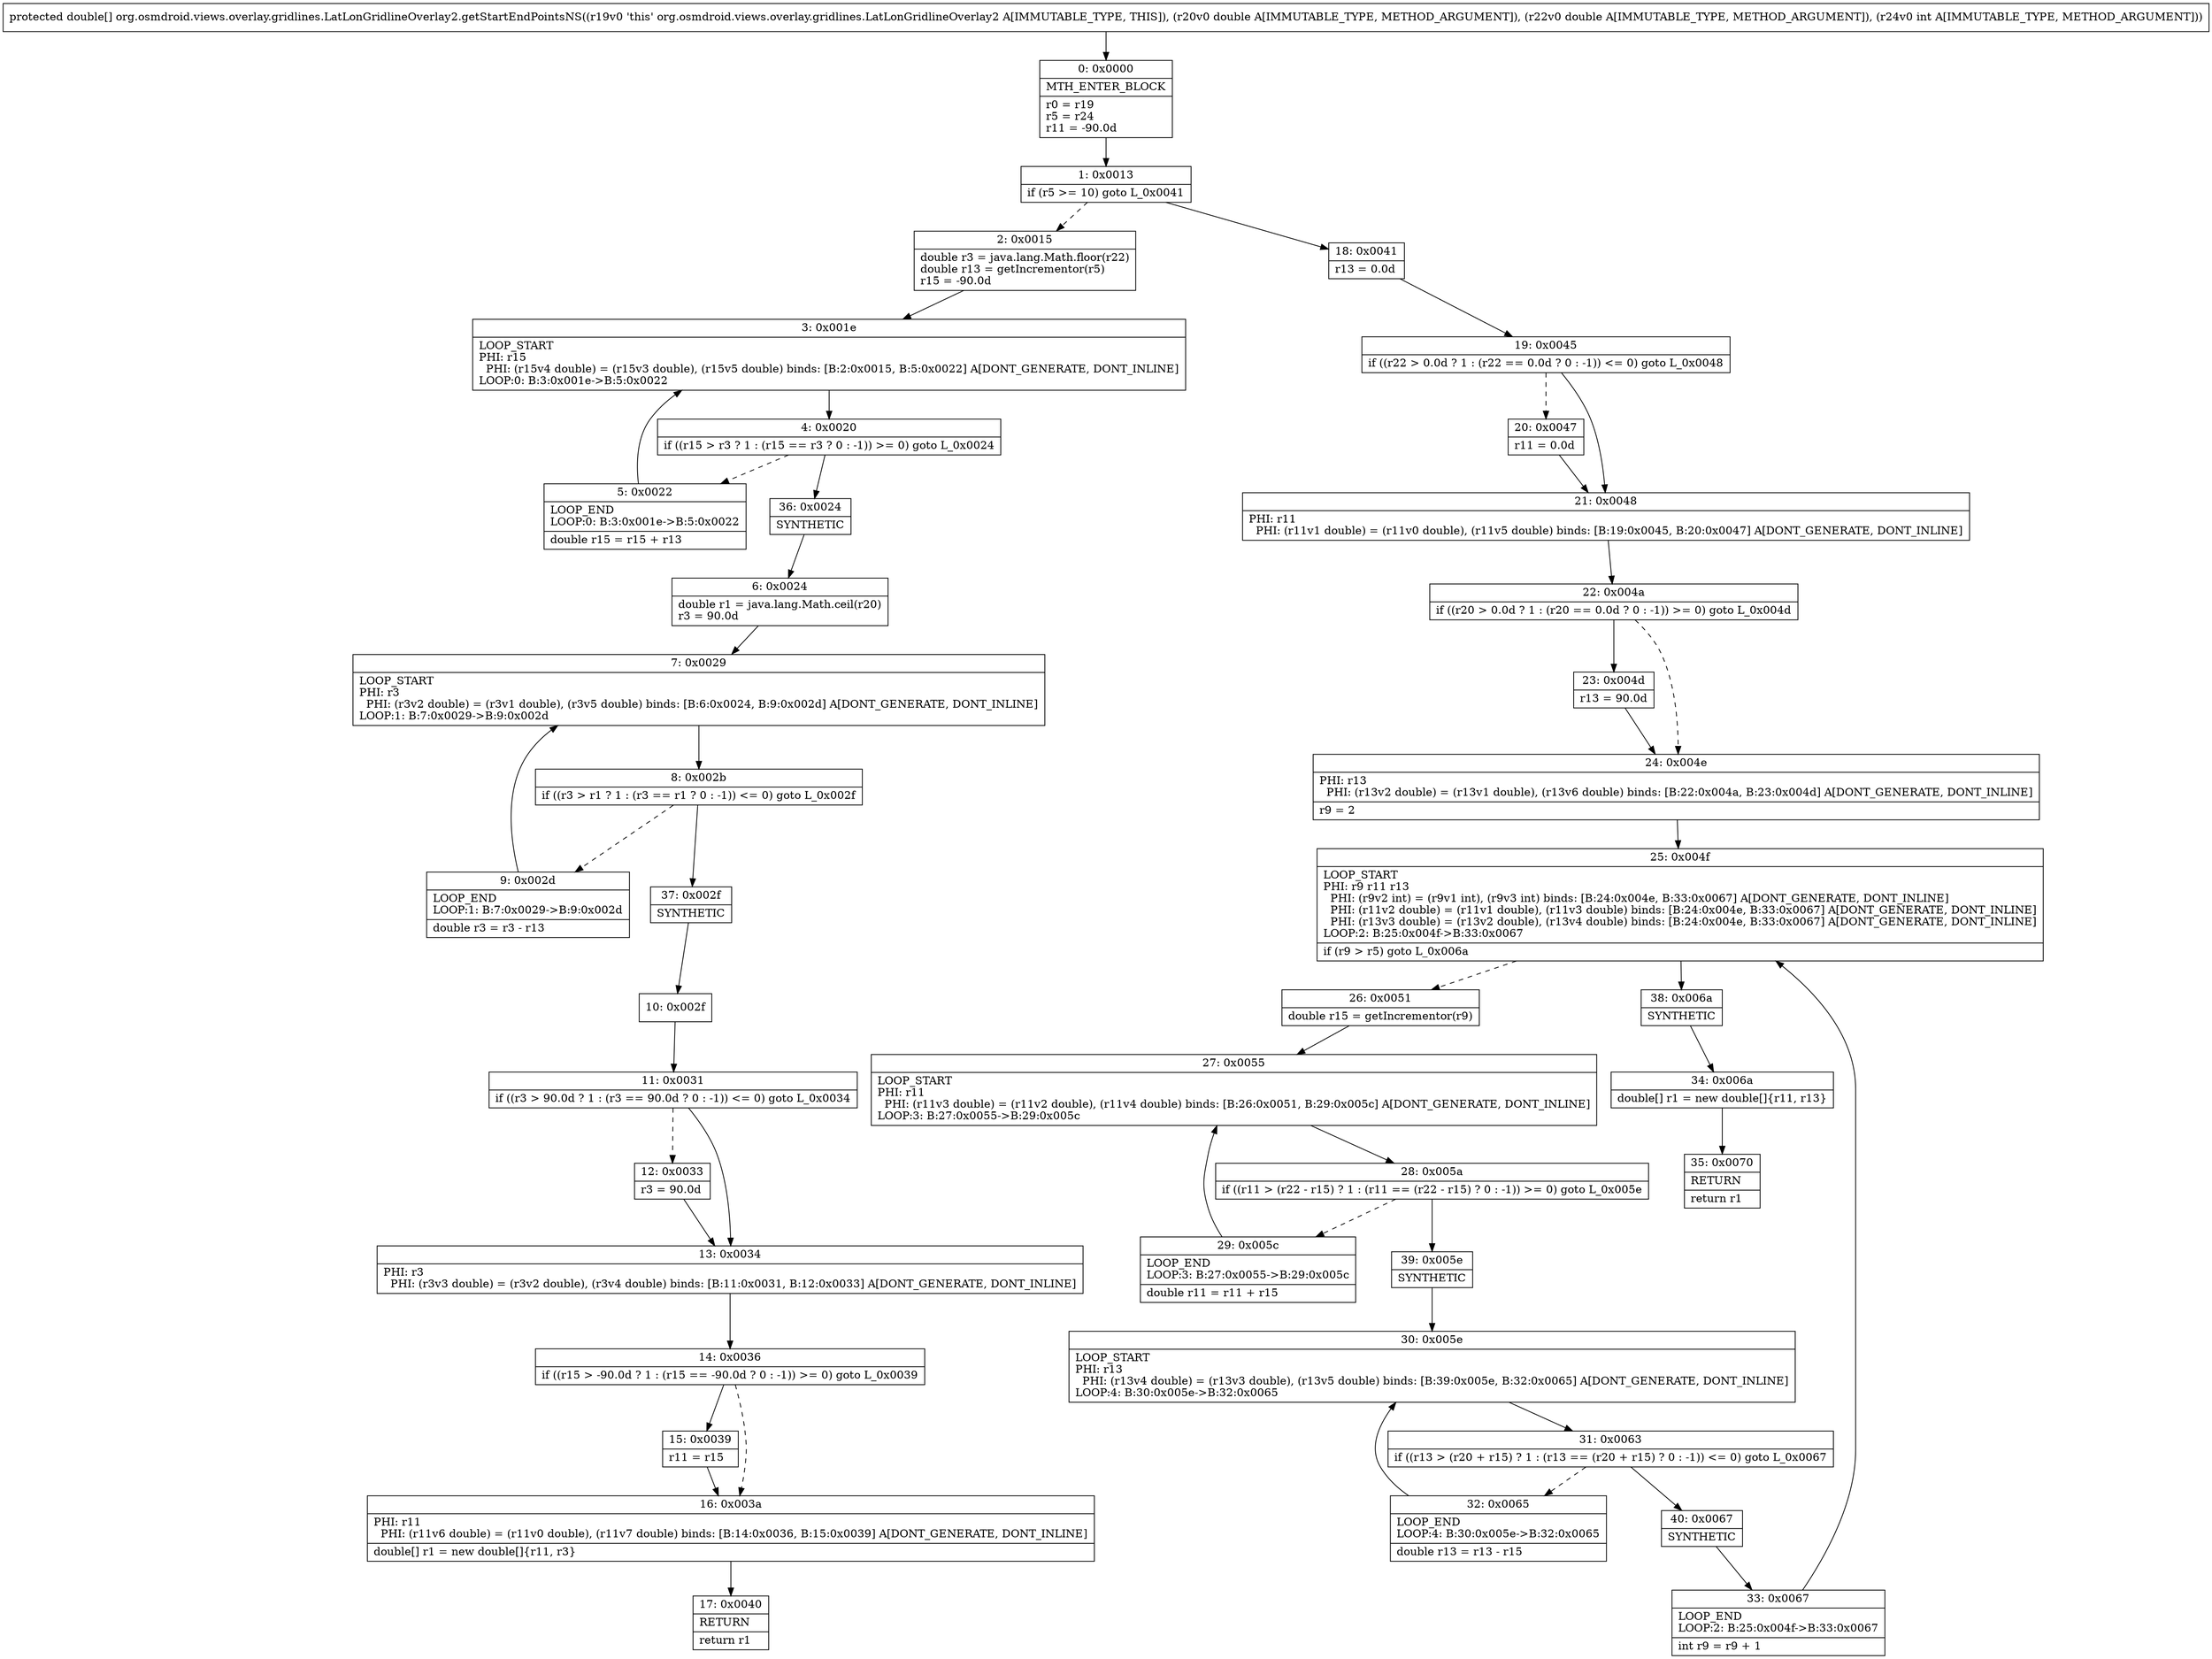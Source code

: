 digraph "CFG fororg.osmdroid.views.overlay.gridlines.LatLonGridlineOverlay2.getStartEndPointsNS(DDI)[D" {
Node_0 [shape=record,label="{0\:\ 0x0000|MTH_ENTER_BLOCK\l|r0 = r19\lr5 = r24\lr11 = \-90.0d\l}"];
Node_1 [shape=record,label="{1\:\ 0x0013|if (r5 \>= 10) goto L_0x0041\l}"];
Node_2 [shape=record,label="{2\:\ 0x0015|double r3 = java.lang.Math.floor(r22)\ldouble r13 = getIncrementor(r5)\lr15 = \-90.0d\l}"];
Node_3 [shape=record,label="{3\:\ 0x001e|LOOP_START\lPHI: r15 \l  PHI: (r15v4 double) = (r15v3 double), (r15v5 double) binds: [B:2:0x0015, B:5:0x0022] A[DONT_GENERATE, DONT_INLINE]\lLOOP:0: B:3:0x001e\-\>B:5:0x0022\l}"];
Node_4 [shape=record,label="{4\:\ 0x0020|if ((r15 \> r3 ? 1 : (r15 == r3 ? 0 : \-1)) \>= 0) goto L_0x0024\l}"];
Node_5 [shape=record,label="{5\:\ 0x0022|LOOP_END\lLOOP:0: B:3:0x001e\-\>B:5:0x0022\l|double r15 = r15 + r13\l}"];
Node_6 [shape=record,label="{6\:\ 0x0024|double r1 = java.lang.Math.ceil(r20)\lr3 = 90.0d\l}"];
Node_7 [shape=record,label="{7\:\ 0x0029|LOOP_START\lPHI: r3 \l  PHI: (r3v2 double) = (r3v1 double), (r3v5 double) binds: [B:6:0x0024, B:9:0x002d] A[DONT_GENERATE, DONT_INLINE]\lLOOP:1: B:7:0x0029\-\>B:9:0x002d\l}"];
Node_8 [shape=record,label="{8\:\ 0x002b|if ((r3 \> r1 ? 1 : (r3 == r1 ? 0 : \-1)) \<= 0) goto L_0x002f\l}"];
Node_9 [shape=record,label="{9\:\ 0x002d|LOOP_END\lLOOP:1: B:7:0x0029\-\>B:9:0x002d\l|double r3 = r3 \- r13\l}"];
Node_10 [shape=record,label="{10\:\ 0x002f}"];
Node_11 [shape=record,label="{11\:\ 0x0031|if ((r3 \> 90.0d ? 1 : (r3 == 90.0d ? 0 : \-1)) \<= 0) goto L_0x0034\l}"];
Node_12 [shape=record,label="{12\:\ 0x0033|r3 = 90.0d\l}"];
Node_13 [shape=record,label="{13\:\ 0x0034|PHI: r3 \l  PHI: (r3v3 double) = (r3v2 double), (r3v4 double) binds: [B:11:0x0031, B:12:0x0033] A[DONT_GENERATE, DONT_INLINE]\l}"];
Node_14 [shape=record,label="{14\:\ 0x0036|if ((r15 \> \-90.0d ? 1 : (r15 == \-90.0d ? 0 : \-1)) \>= 0) goto L_0x0039\l}"];
Node_15 [shape=record,label="{15\:\ 0x0039|r11 = r15\l}"];
Node_16 [shape=record,label="{16\:\ 0x003a|PHI: r11 \l  PHI: (r11v6 double) = (r11v0 double), (r11v7 double) binds: [B:14:0x0036, B:15:0x0039] A[DONT_GENERATE, DONT_INLINE]\l|double[] r1 = new double[]\{r11, r3\}\l}"];
Node_17 [shape=record,label="{17\:\ 0x0040|RETURN\l|return r1\l}"];
Node_18 [shape=record,label="{18\:\ 0x0041|r13 = 0.0d\l}"];
Node_19 [shape=record,label="{19\:\ 0x0045|if ((r22 \> 0.0d ? 1 : (r22 == 0.0d ? 0 : \-1)) \<= 0) goto L_0x0048\l}"];
Node_20 [shape=record,label="{20\:\ 0x0047|r11 = 0.0d\l}"];
Node_21 [shape=record,label="{21\:\ 0x0048|PHI: r11 \l  PHI: (r11v1 double) = (r11v0 double), (r11v5 double) binds: [B:19:0x0045, B:20:0x0047] A[DONT_GENERATE, DONT_INLINE]\l}"];
Node_22 [shape=record,label="{22\:\ 0x004a|if ((r20 \> 0.0d ? 1 : (r20 == 0.0d ? 0 : \-1)) \>= 0) goto L_0x004d\l}"];
Node_23 [shape=record,label="{23\:\ 0x004d|r13 = 90.0d\l}"];
Node_24 [shape=record,label="{24\:\ 0x004e|PHI: r13 \l  PHI: (r13v2 double) = (r13v1 double), (r13v6 double) binds: [B:22:0x004a, B:23:0x004d] A[DONT_GENERATE, DONT_INLINE]\l|r9 = 2\l}"];
Node_25 [shape=record,label="{25\:\ 0x004f|LOOP_START\lPHI: r9 r11 r13 \l  PHI: (r9v2 int) = (r9v1 int), (r9v3 int) binds: [B:24:0x004e, B:33:0x0067] A[DONT_GENERATE, DONT_INLINE]\l  PHI: (r11v2 double) = (r11v1 double), (r11v3 double) binds: [B:24:0x004e, B:33:0x0067] A[DONT_GENERATE, DONT_INLINE]\l  PHI: (r13v3 double) = (r13v2 double), (r13v4 double) binds: [B:24:0x004e, B:33:0x0067] A[DONT_GENERATE, DONT_INLINE]\lLOOP:2: B:25:0x004f\-\>B:33:0x0067\l|if (r9 \> r5) goto L_0x006a\l}"];
Node_26 [shape=record,label="{26\:\ 0x0051|double r15 = getIncrementor(r9)\l}"];
Node_27 [shape=record,label="{27\:\ 0x0055|LOOP_START\lPHI: r11 \l  PHI: (r11v3 double) = (r11v2 double), (r11v4 double) binds: [B:26:0x0051, B:29:0x005c] A[DONT_GENERATE, DONT_INLINE]\lLOOP:3: B:27:0x0055\-\>B:29:0x005c\l}"];
Node_28 [shape=record,label="{28\:\ 0x005a|if ((r11 \> (r22 \- r15) ? 1 : (r11 == (r22 \- r15) ? 0 : \-1)) \>= 0) goto L_0x005e\l}"];
Node_29 [shape=record,label="{29\:\ 0x005c|LOOP_END\lLOOP:3: B:27:0x0055\-\>B:29:0x005c\l|double r11 = r11 + r15\l}"];
Node_30 [shape=record,label="{30\:\ 0x005e|LOOP_START\lPHI: r13 \l  PHI: (r13v4 double) = (r13v3 double), (r13v5 double) binds: [B:39:0x005e, B:32:0x0065] A[DONT_GENERATE, DONT_INLINE]\lLOOP:4: B:30:0x005e\-\>B:32:0x0065\l}"];
Node_31 [shape=record,label="{31\:\ 0x0063|if ((r13 \> (r20 + r15) ? 1 : (r13 == (r20 + r15) ? 0 : \-1)) \<= 0) goto L_0x0067\l}"];
Node_32 [shape=record,label="{32\:\ 0x0065|LOOP_END\lLOOP:4: B:30:0x005e\-\>B:32:0x0065\l|double r13 = r13 \- r15\l}"];
Node_33 [shape=record,label="{33\:\ 0x0067|LOOP_END\lLOOP:2: B:25:0x004f\-\>B:33:0x0067\l|int r9 = r9 + 1\l}"];
Node_34 [shape=record,label="{34\:\ 0x006a|double[] r1 = new double[]\{r11, r13\}\l}"];
Node_35 [shape=record,label="{35\:\ 0x0070|RETURN\l|return r1\l}"];
Node_36 [shape=record,label="{36\:\ 0x0024|SYNTHETIC\l}"];
Node_37 [shape=record,label="{37\:\ 0x002f|SYNTHETIC\l}"];
Node_38 [shape=record,label="{38\:\ 0x006a|SYNTHETIC\l}"];
Node_39 [shape=record,label="{39\:\ 0x005e|SYNTHETIC\l}"];
Node_40 [shape=record,label="{40\:\ 0x0067|SYNTHETIC\l}"];
MethodNode[shape=record,label="{protected double[] org.osmdroid.views.overlay.gridlines.LatLonGridlineOverlay2.getStartEndPointsNS((r19v0 'this' org.osmdroid.views.overlay.gridlines.LatLonGridlineOverlay2 A[IMMUTABLE_TYPE, THIS]), (r20v0 double A[IMMUTABLE_TYPE, METHOD_ARGUMENT]), (r22v0 double A[IMMUTABLE_TYPE, METHOD_ARGUMENT]), (r24v0 int A[IMMUTABLE_TYPE, METHOD_ARGUMENT])) }"];
MethodNode -> Node_0;
Node_0 -> Node_1;
Node_1 -> Node_2[style=dashed];
Node_1 -> Node_18;
Node_2 -> Node_3;
Node_3 -> Node_4;
Node_4 -> Node_5[style=dashed];
Node_4 -> Node_36;
Node_5 -> Node_3;
Node_6 -> Node_7;
Node_7 -> Node_8;
Node_8 -> Node_9[style=dashed];
Node_8 -> Node_37;
Node_9 -> Node_7;
Node_10 -> Node_11;
Node_11 -> Node_12[style=dashed];
Node_11 -> Node_13;
Node_12 -> Node_13;
Node_13 -> Node_14;
Node_14 -> Node_15;
Node_14 -> Node_16[style=dashed];
Node_15 -> Node_16;
Node_16 -> Node_17;
Node_18 -> Node_19;
Node_19 -> Node_20[style=dashed];
Node_19 -> Node_21;
Node_20 -> Node_21;
Node_21 -> Node_22;
Node_22 -> Node_23;
Node_22 -> Node_24[style=dashed];
Node_23 -> Node_24;
Node_24 -> Node_25;
Node_25 -> Node_26[style=dashed];
Node_25 -> Node_38;
Node_26 -> Node_27;
Node_27 -> Node_28;
Node_28 -> Node_29[style=dashed];
Node_28 -> Node_39;
Node_29 -> Node_27;
Node_30 -> Node_31;
Node_31 -> Node_32[style=dashed];
Node_31 -> Node_40;
Node_32 -> Node_30;
Node_33 -> Node_25;
Node_34 -> Node_35;
Node_36 -> Node_6;
Node_37 -> Node_10;
Node_38 -> Node_34;
Node_39 -> Node_30;
Node_40 -> Node_33;
}


